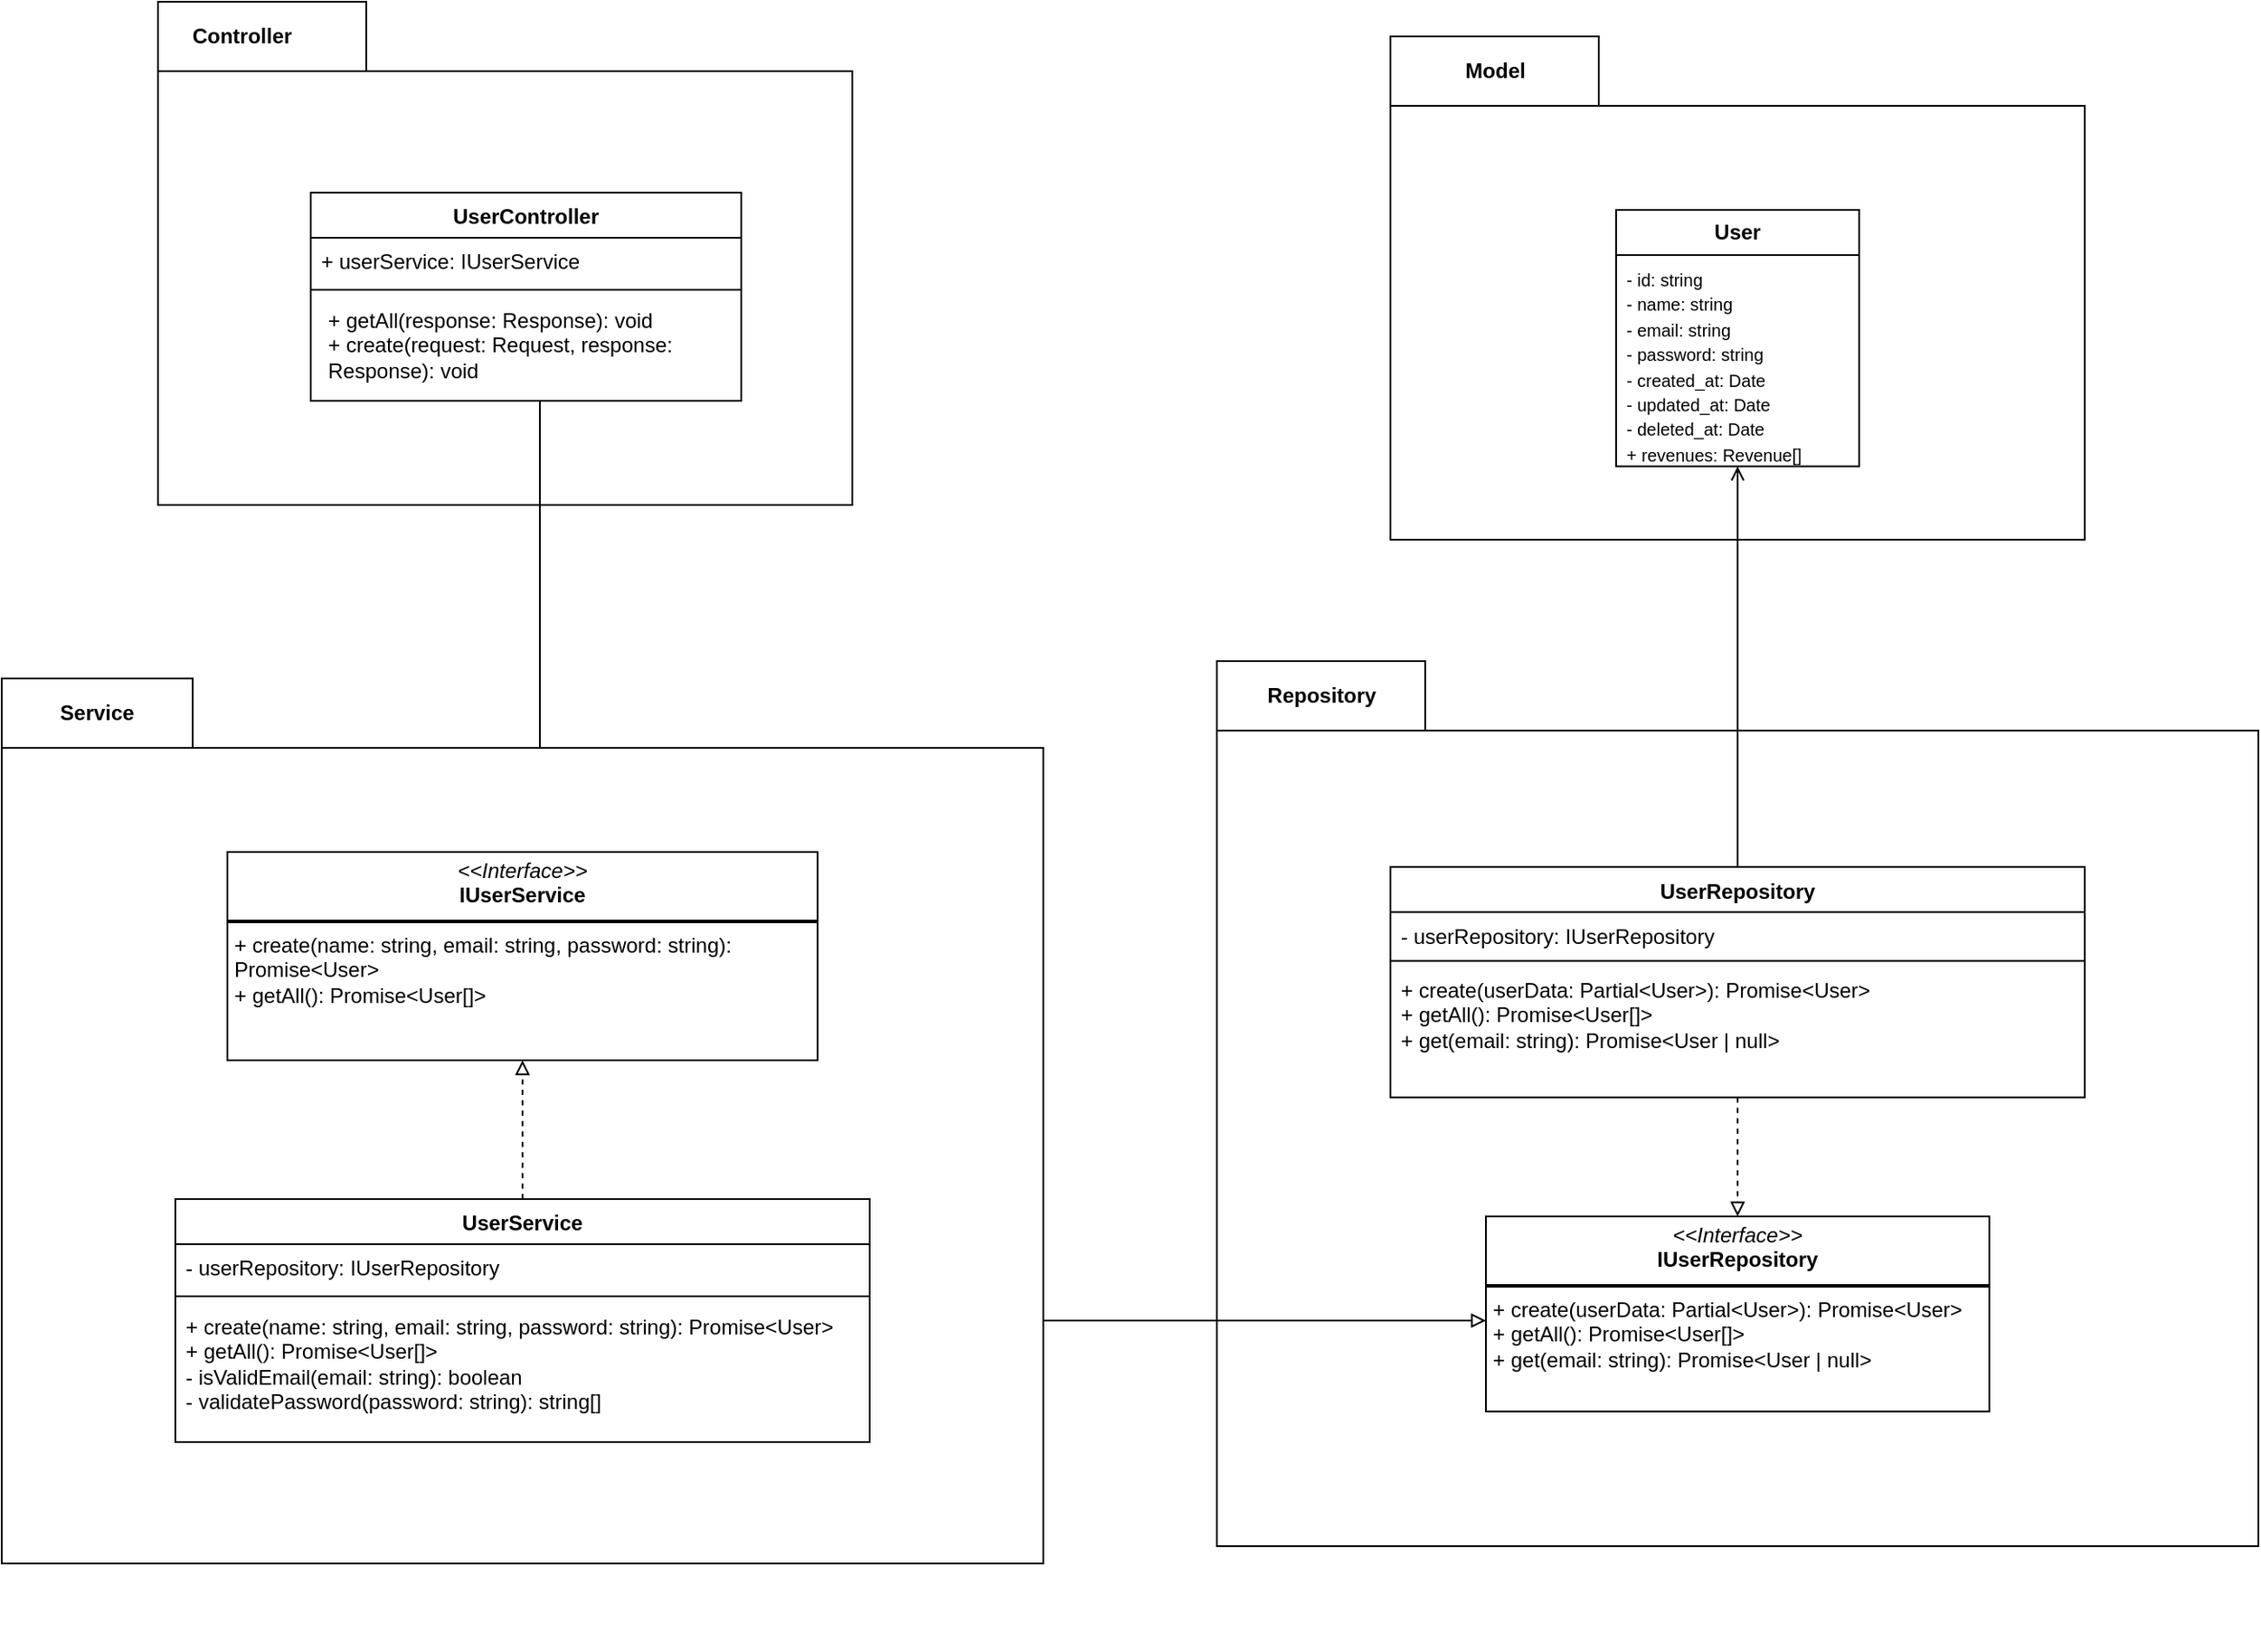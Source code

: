 <mxfile version="26.0.16">
  <diagram name="Page-1" id="IKG87lEvJ_XWtWs9shF6">
    <mxGraphModel dx="5630" dy="3833" grid="1" gridSize="10" guides="1" tooltips="1" connect="1" arrows="1" fold="1" page="1" pageScale="1" pageWidth="850" pageHeight="1100" math="0" shadow="0">
      <root>
        <mxCell id="0" />
        <mxCell id="1" parent="0" />
        <mxCell id="lSVCM533TIFp5RTR2x2p-199" value="" style="shape=folder;fontStyle=1;spacingTop=10;tabWidth=120;tabHeight=40;tabPosition=left;html=1;whiteSpace=wrap;" vertex="1" parent="1">
          <mxGeometry x="-80" y="-470" width="600" height="510" as="geometry" />
        </mxCell>
        <mxCell id="lSVCM533TIFp5RTR2x2p-209" value="" style="group" vertex="1" connectable="0" parent="1">
          <mxGeometry x="20" y="-830" width="400" height="290" as="geometry" />
        </mxCell>
        <mxCell id="lSVCM533TIFp5RTR2x2p-206" value="&lt;span style=&quot;color: rgba(0, 0, 0, 0); font-family: monospace; font-size: 0px; font-weight: 400; text-align: start; text-wrap-mode: nowrap;&quot;&gt;%3CmxGraphModel%3E%3Croot%3E%3CmxCell%20id%3D%220%22%2F%3E%3CmxCell%20id%3D%221%22%20parent%3D%220%22%2F%3E%3CmxCell%20id%3D%222%22%20value%3D%22Repository%22%20style%3D%22text%3Balign%3Dcenter%3BfontStyle%3D1%3BverticalAlign%3Dmiddle%3BspacingLeft%3D3%3BspacingRight%3D3%3BstrokeColor%3Dnone%3Brotatable%3D0%3Bpoints%3D%5B%5B0%2C0.5%5D%2C%5B1%2C0.5%5D%5D%3BportConstraint%3Deastwest%3Bhtml%3D1%3B%22%20vertex%3D%221%22%20parent%3D%221%22%3E%3CmxGeometry%20x%3D%22-750%22%20y%3D%22200%22%20width%3D%22120%22%20height%3D%2240%22%20as%3D%22geometry%22%2F%3E%3C%2FmxCell%3E%3C%2Froot%3E%3C%2FmxGraphModel%3E&lt;/span&gt;" style="shape=folder;fontStyle=1;spacingTop=10;tabWidth=120;tabHeight=40;tabPosition=left;html=1;whiteSpace=wrap;" vertex="1" parent="lSVCM533TIFp5RTR2x2p-209">
          <mxGeometry width="400" height="290" as="geometry" />
        </mxCell>
        <mxCell id="lSVCM533TIFp5RTR2x2p-152" value="&lt;b&gt;User&lt;/b&gt;" style="swimlane;fontStyle=0;childLayout=stackLayout;horizontal=1;startSize=26;fillColor=none;horizontalStack=0;resizeParent=1;resizeParentMax=0;resizeLast=0;collapsible=1;marginBottom=0;whiteSpace=wrap;html=1;" vertex="1" parent="lSVCM533TIFp5RTR2x2p-209">
          <mxGeometry x="130" y="99.999" width="140" height="147.746" as="geometry" />
        </mxCell>
        <mxCell id="lSVCM533TIFp5RTR2x2p-153" value="&lt;span style=&quot;text-align: center; font-size: 10px;&quot;&gt;- id: string&lt;br&gt;- name: string&lt;br&gt;- email: string&lt;br&gt;- password: string&lt;br&gt;- created_at: Date&lt;br&gt;- updated_at: Date&lt;br&gt;- deleted_at: Date&lt;br&gt;+ revenues: Revenue[]&lt;/span&gt;" style="text;strokeColor=none;fillColor=none;align=left;verticalAlign=top;spacingLeft=4;spacingRight=4;overflow=hidden;rotatable=0;points=[[0,0.5],[1,0.5]];portConstraint=eastwest;whiteSpace=wrap;html=1;" vertex="1" parent="lSVCM533TIFp5RTR2x2p-152">
          <mxGeometry y="26" width="140" height="121.746" as="geometry" />
        </mxCell>
        <mxCell id="lSVCM533TIFp5RTR2x2p-207" value="Model" style="text;align=center;fontStyle=1;verticalAlign=middle;spacingLeft=3;spacingRight=3;strokeColor=none;rotatable=0;points=[[0,0.5],[1,0.5]];portConstraint=eastwest;html=1;" vertex="1" parent="lSVCM533TIFp5RTR2x2p-209">
          <mxGeometry width="120" height="40" as="geometry" />
        </mxCell>
        <mxCell id="lSVCM533TIFp5RTR2x2p-38" value="&#xa;  &#xa;    &#xa;      &#xa;        &#xa;        &#xa;        &#xa;          &#xa;        &#xa;        &#xa;          &#xa;        &#xa;        &#xa;          &#xa;        &#xa;        &#xa;          &#xa;        &#xa;        &#xa;          &#xa;        &#xa;        &#xa;          &#xa;        &#xa;        &#xa;        &#xa;          &#xa;        &#xa;        &#xa;        &#xa;          &#xa;        &#xa;        &#xa;        &#xa;          &#xa;        &#xa;        &#xa;        &#xa;          &#xa;        &#xa;        &#xa;        &#xa;          &#xa;        &#xa;&#xa;        &#xa;        &#xa;        &#xa;        &#xa;      &#xa;    &#xa;  &#xa;" style="text;whiteSpace=wrap;html=1;fontSize=12;" vertex="1" parent="1">
          <mxGeometry x="-720" y="-670" width="30" height="770" as="geometry" />
        </mxCell>
        <mxCell id="lSVCM533TIFp5RTR2x2p-39" value="&#xa;  &#xa;    &#xa;      &#xa;        &#xa;        &#xa;        &#xa;          &#xa;        &#xa;        &#xa;          &#xa;        &#xa;        &#xa;          &#xa;        &#xa;        &#xa;          &#xa;        &#xa;        &#xa;          &#xa;        &#xa;        &#xa;          &#xa;        &#xa;        &#xa;        &#xa;          &#xa;        &#xa;        &#xa;        &#xa;          &#xa;        &#xa;        &#xa;        &#xa;          &#xa;        &#xa;        &#xa;        &#xa;          &#xa;        &#xa;        &#xa;        &#xa;          &#xa;        &#xa;&#xa;        &#xa;        &#xa;        &#xa;        &#xa;      &#xa;    &#xa;  &#xa;" style="text;whiteSpace=wrap;html=1;fontSize=12;" vertex="1" parent="1">
          <mxGeometry x="-720" y="-670" width="30" height="770" as="geometry" />
        </mxCell>
        <mxCell id="lSVCM533TIFp5RTR2x2p-208" style="edgeStyle=orthogonalEdgeStyle;rounded=0;orthogonalLoop=1;jettySize=auto;html=1;endArrow=open;endFill=0;" edge="1" parent="1" source="lSVCM533TIFp5RTR2x2p-127" target="lSVCM533TIFp5RTR2x2p-152">
          <mxGeometry relative="1" as="geometry" />
        </mxCell>
        <mxCell id="lSVCM533TIFp5RTR2x2p-127" value="&lt;b&gt;UserRepository&lt;/b&gt;" style="swimlane;fontStyle=1;align=center;verticalAlign=top;childLayout=stackLayout;horizontal=1;startSize=26;horizontalStack=0;resizeParent=1;resizeParentMax=0;resizeLast=0;collapsible=1;marginBottom=0;whiteSpace=wrap;html=1;fontSize=12;" vertex="1" parent="1">
          <mxGeometry x="20" y="-351.384" width="400" height="132.762" as="geometry" />
        </mxCell>
        <mxCell id="lSVCM533TIFp5RTR2x2p-128" value="- userRepository: IUserRepository&lt;div&gt;&lt;br&gt;&lt;/div&gt;" style="text;strokeColor=none;fillColor=none;align=left;verticalAlign=top;spacingLeft=4;spacingRight=4;overflow=hidden;rotatable=0;points=[[0,0.5],[1,0.5]];portConstraint=eastwest;whiteSpace=wrap;html=1;fontSize=12;" vertex="1" parent="lSVCM533TIFp5RTR2x2p-127">
          <mxGeometry y="26" width="400" height="24.349" as="geometry" />
        </mxCell>
        <mxCell id="lSVCM533TIFp5RTR2x2p-129" value="" style="line;strokeWidth=1;fillColor=none;align=left;verticalAlign=middle;spacingTop=-1;spacingLeft=3;spacingRight=3;rotatable=0;labelPosition=right;points=[];portConstraint=eastwest;strokeColor=inherit;fontSize=12;" vertex="1" parent="lSVCM533TIFp5RTR2x2p-127">
          <mxGeometry y="50.349" width="400" height="7.492" as="geometry" />
        </mxCell>
        <mxCell id="lSVCM533TIFp5RTR2x2p-130" value="&lt;span style=&quot;text-align: center;&quot;&gt;+ create(userData: Partial&amp;lt;User&amp;gt;): Promise&amp;lt;User&amp;gt;&lt;/span&gt;&lt;br style=&quot;text-align: center;&quot;&gt;&lt;span style=&quot;text-align: center;&quot;&gt;+ getAll(): Promise&amp;lt;User[]&amp;gt;&lt;/span&gt;&lt;br style=&quot;text-align: center;&quot;&gt;&lt;span style=&quot;text-align: center;&quot;&gt;+ get(email: string): Promise&amp;lt;User | null&amp;gt;&lt;/span&gt;" style="text;strokeColor=none;fillColor=none;align=left;verticalAlign=top;spacingLeft=4;spacingRight=4;overflow=hidden;rotatable=0;points=[[0,0.5],[1,0.5]];portConstraint=eastwest;whiteSpace=wrap;html=1;fontSize=12;" vertex="1" parent="lSVCM533TIFp5RTR2x2p-127">
          <mxGeometry y="57.841" width="400" height="74.921" as="geometry" />
        </mxCell>
        <mxCell id="lSVCM533TIFp5RTR2x2p-131" style="edgeStyle=orthogonalEdgeStyle;rounded=0;orthogonalLoop=1;jettySize=auto;html=1;endArrow=block;endFill=0;fontSize=12;dashed=1;" edge="1" parent="1" source="lSVCM533TIFp5RTR2x2p-127" target="lSVCM533TIFp5RTR2x2p-124">
          <mxGeometry relative="1" as="geometry">
            <mxPoint x="400" y="427.603" as="sourcePoint" />
            <mxPoint x="1500" y="510.952" as="targetPoint" />
            <Array as="points" />
          </mxGeometry>
        </mxCell>
        <mxCell id="lSVCM533TIFp5RTR2x2p-204" value="" style="group" vertex="1" connectable="0" parent="1">
          <mxGeometry x="-690" y="-850" width="400" height="290" as="geometry" />
        </mxCell>
        <mxCell id="lSVCM533TIFp5RTR2x2p-202" value="" style="shape=folder;fontStyle=1;spacingTop=10;tabWidth=120;tabHeight=40;tabPosition=left;html=1;whiteSpace=wrap;" vertex="1" parent="lSVCM533TIFp5RTR2x2p-204">
          <mxGeometry width="400" height="290" as="geometry" />
        </mxCell>
        <mxCell id="lSVCM533TIFp5RTR2x2p-112" value="UserController" style="swimlane;fontStyle=1;align=center;verticalAlign=top;childLayout=stackLayout;horizontal=1;startSize=26;horizontalStack=0;resizeParent=1;resizeParentMax=0;resizeLast=0;collapsible=1;marginBottom=0;whiteSpace=wrap;html=1;fontSize=12;" vertex="1" parent="lSVCM533TIFp5RTR2x2p-204">
          <mxGeometry x="88" y="110" width="248" height="120" as="geometry" />
        </mxCell>
        <mxCell id="lSVCM533TIFp5RTR2x2p-113" value="&lt;div&gt;+ userService: IUserService&lt;/div&gt;&lt;div&gt;&amp;nbsp;&lt;br&gt;&lt;p style=&quot;margin: 0px 0px 0px 4px;&quot;&gt;&lt;span style=&quot;text-align: center;&quot;&gt;+ getAll(response: Response): void&lt;/span&gt;&lt;/p&gt;&lt;p style=&quot;margin: 0px 0px 0px 4px;&quot;&gt;&lt;span style=&quot;text-align: center;&quot;&gt;+ create(request: Request, response: Response): void&lt;/span&gt;&lt;/p&gt;&lt;/div&gt;" style="text;strokeColor=none;fillColor=none;align=left;verticalAlign=top;spacingLeft=4;spacingRight=4;overflow=hidden;rotatable=0;points=[[0,0.5],[1,0.5]];portConstraint=eastwest;whiteSpace=wrap;html=1;fontSize=12;" vertex="1" parent="lSVCM533TIFp5RTR2x2p-112">
          <mxGeometry y="26" width="248" height="26" as="geometry" />
        </mxCell>
        <mxCell id="lSVCM533TIFp5RTR2x2p-114" value="" style="line;strokeWidth=1;fillColor=none;align=left;verticalAlign=middle;spacingTop=-1;spacingLeft=3;spacingRight=3;rotatable=0;labelPosition=right;points=[];portConstraint=eastwest;strokeColor=inherit;fontSize=12;" vertex="1" parent="lSVCM533TIFp5RTR2x2p-112">
          <mxGeometry y="52" width="248" height="8" as="geometry" />
        </mxCell>
        <mxCell id="lSVCM533TIFp5RTR2x2p-115" value="&lt;div&gt;&lt;p style=&quot;margin: 0px 0px 0px 4px;&quot;&gt;&lt;span style=&quot;text-align: center;&quot;&gt;+ getAll(response: Response): void&lt;/span&gt;&lt;/p&gt;&lt;p style=&quot;margin: 0px 0px 0px 4px;&quot;&gt;&lt;span style=&quot;text-align: center;&quot;&gt;+ create(request: Request, response: Response): void&lt;/span&gt;&lt;/p&gt;&lt;/div&gt;" style="text;strokeColor=none;fillColor=none;align=left;verticalAlign=top;spacingLeft=4;spacingRight=4;overflow=hidden;rotatable=0;points=[[0,0.5],[1,0.5]];portConstraint=eastwest;whiteSpace=wrap;html=1;fontSize=12;" vertex="1" parent="lSVCM533TIFp5RTR2x2p-112">
          <mxGeometry y="60" width="248" height="60" as="geometry" />
        </mxCell>
        <mxCell id="lSVCM533TIFp5RTR2x2p-203" value="Controller" style="text;align=center;fontStyle=1;verticalAlign=middle;spacingLeft=3;spacingRight=3;strokeColor=none;rotatable=0;points=[[0,0.5],[1,0.5]];portConstraint=eastwest;html=1;" vertex="1" parent="lSVCM533TIFp5RTR2x2p-204">
          <mxGeometry width="96" height="40" as="geometry" />
        </mxCell>
        <mxCell id="lSVCM533TIFp5RTR2x2p-125" style="edgeStyle=orthogonalEdgeStyle;rounded=0;orthogonalLoop=1;jettySize=auto;html=1;endArrow=block;endFill=0;fontSize=12;" edge="1" parent="1" source="lSVCM533TIFp5RTR2x2p-103" target="lSVCM533TIFp5RTR2x2p-124">
          <mxGeometry relative="1" as="geometry">
            <mxPoint x="-680" y="-90" as="sourcePoint" />
            <mxPoint x="-910" y="30" as="targetPoint" />
            <Array as="points">
              <mxPoint x="-20" y="-90" />
              <mxPoint x="-20" y="-90" />
            </Array>
          </mxGeometry>
        </mxCell>
        <mxCell id="lSVCM533TIFp5RTR2x2p-179" style="edgeStyle=orthogonalEdgeStyle;rounded=0;orthogonalLoop=1;jettySize=auto;html=1;endArrow=open;endFill=0;" edge="1" parent="1" source="lSVCM533TIFp5RTR2x2p-112">
          <mxGeometry relative="1" as="geometry">
            <mxPoint x="-470" y="-360" as="targetPoint" />
            <Array as="points">
              <mxPoint x="-470" y="-360" />
            </Array>
          </mxGeometry>
        </mxCell>
        <mxCell id="lSVCM533TIFp5RTR2x2p-195" value="" style="shape=folder;fontStyle=1;spacingTop=10;tabWidth=110;tabHeight=40;tabPosition=left;html=1;whiteSpace=wrap;" vertex="1" parent="1">
          <mxGeometry x="-780" y="-460" width="600" height="510" as="geometry" />
        </mxCell>
        <mxCell id="lSVCM533TIFp5RTR2x2p-100" value="&lt;p style=&quot;margin:0px;margin-top:4px;text-align:center;&quot;&gt;&lt;font&gt;&lt;i&gt;&amp;lt;&amp;lt;Interface&amp;gt;&amp;gt;&lt;/i&gt;&lt;br&gt;&lt;b&gt;IUserService&lt;/b&gt;&lt;/font&gt;&lt;/p&gt;&lt;hr style=&quot;border-style:solid;&quot;&gt;&lt;p style=&quot;margin:0px;margin-left:4px;&quot;&gt;&lt;span style=&quot;text-align: center; background-color: transparent; color: light-dark(rgb(0, 0, 0), rgb(255, 255, 255));&quot;&gt;&lt;font&gt;+ create(name: string, email: string, password: string): Promise&amp;lt;User&amp;gt;&lt;/font&gt;&lt;/span&gt;&lt;/p&gt;&lt;p style=&quot;margin:0px;margin-left:4px;&quot;&gt;&lt;span style=&quot;text-align: center;&quot;&gt;&lt;font&gt;+ getAll(): Promise&amp;lt;User[]&amp;gt;&lt;/font&gt;&lt;/span&gt;&lt;/p&gt;" style="verticalAlign=top;align=left;overflow=fill;html=1;whiteSpace=wrap;fontSize=12;" vertex="1" parent="1">
          <mxGeometry x="-650" y="-360" width="340" height="120" as="geometry" />
        </mxCell>
        <mxCell id="lSVCM533TIFp5RTR2x2p-121" style="edgeStyle=orthogonalEdgeStyle;rounded=0;orthogonalLoop=1;jettySize=auto;html=1;dashed=1;endArrow=block;endFill=0;strokeWidth=1;fontSize=12;" edge="1" parent="1" source="lSVCM533TIFp5RTR2x2p-103" target="lSVCM533TIFp5RTR2x2p-100">
          <mxGeometry relative="1" as="geometry" />
        </mxCell>
        <mxCell id="lSVCM533TIFp5RTR2x2p-103" value="&lt;b&gt;UserService&lt;/b&gt;" style="swimlane;fontStyle=1;align=center;verticalAlign=top;childLayout=stackLayout;horizontal=1;startSize=26;horizontalStack=0;resizeParent=1;resizeParentMax=0;resizeLast=0;collapsible=1;marginBottom=0;whiteSpace=wrap;html=1;fontSize=12;" vertex="1" parent="1">
          <mxGeometry x="-680" y="-160" width="400" height="140" as="geometry" />
        </mxCell>
        <mxCell id="lSVCM533TIFp5RTR2x2p-104" value="- userRepository: IUserRepository&lt;div&gt;&lt;br&gt;&lt;/div&gt;" style="text;strokeColor=none;fillColor=none;align=left;verticalAlign=top;spacingLeft=4;spacingRight=4;overflow=hidden;rotatable=0;points=[[0,0.5],[1,0.5]];portConstraint=eastwest;whiteSpace=wrap;html=1;fontSize=12;" vertex="1" parent="lSVCM533TIFp5RTR2x2p-103">
          <mxGeometry y="26" width="400" height="26" as="geometry" />
        </mxCell>
        <mxCell id="lSVCM533TIFp5RTR2x2p-105" value="" style="line;strokeWidth=1;fillColor=none;align=left;verticalAlign=middle;spacingTop=-1;spacingLeft=3;spacingRight=3;rotatable=0;labelPosition=right;points=[];portConstraint=eastwest;strokeColor=inherit;fontSize=12;" vertex="1" parent="lSVCM533TIFp5RTR2x2p-103">
          <mxGeometry y="52" width="400" height="8" as="geometry" />
        </mxCell>
        <mxCell id="lSVCM533TIFp5RTR2x2p-106" value="&lt;span style=&quot;text-align: center;&quot;&gt;+ create(name: string, email: string, password: string): Promise&amp;lt;User&amp;gt;&lt;/span&gt;&lt;br style=&quot;text-align: center;&quot;&gt;&lt;span style=&quot;text-align: center;&quot;&gt;+ getAll(): Promise&amp;lt;User[]&amp;gt;&lt;/span&gt;&lt;br style=&quot;text-align: center;&quot;&gt;&lt;span style=&quot;text-align: center;&quot;&gt;- isValidEmail(email: string): boolean&lt;/span&gt;&lt;br style=&quot;text-align: center;&quot;&gt;&lt;span style=&quot;text-align: center;&quot;&gt;- validatePassword(password: string): string[]&lt;/span&gt;" style="text;strokeColor=none;fillColor=none;align=left;verticalAlign=top;spacingLeft=4;spacingRight=4;overflow=hidden;rotatable=0;points=[[0,0.5],[1,0.5]];portConstraint=eastwest;whiteSpace=wrap;html=1;fontSize=12;" vertex="1" parent="lSVCM533TIFp5RTR2x2p-103">
          <mxGeometry y="60" width="400" height="80" as="geometry" />
        </mxCell>
        <mxCell id="lSVCM533TIFp5RTR2x2p-197" value="&lt;span style=&quot;font-weight: 700; text-wrap-mode: nowrap;&quot;&gt;Service&lt;/span&gt;" style="text;html=1;align=center;verticalAlign=middle;whiteSpace=wrap;rounded=0;" vertex="1" parent="1">
          <mxGeometry x="-780" y="-460" width="110" height="40" as="geometry" />
        </mxCell>
        <mxCell id="lSVCM533TIFp5RTR2x2p-159" value="Repository" style="text;align=center;fontStyle=1;verticalAlign=middle;spacingLeft=3;spacingRight=3;strokeColor=none;rotatable=0;points=[[0,0.5],[1,0.5]];portConstraint=eastwest;html=1;" vertex="1" parent="1">
          <mxGeometry x="-80" y="-470" width="120" height="40" as="geometry" />
        </mxCell>
        <mxCell id="lSVCM533TIFp5RTR2x2p-124" value="&lt;p style=&quot;margin:0px;margin-top:4px;text-align:center;&quot;&gt;&lt;font&gt;&lt;i&gt;&amp;lt;&amp;lt;Interface&amp;gt;&amp;gt;&lt;/i&gt;&lt;br&gt;&lt;b&gt;IUserRepository&lt;/b&gt;&lt;br&gt;&lt;/font&gt;&lt;/p&gt;&lt;hr style=&quot;border-style:solid;&quot;&gt;&lt;p style=&quot;margin:0px;margin-left:4px;&quot;&gt;&lt;span style=&quot;text-align: center;&quot;&gt;+ create(userData: Partial&amp;lt;User&amp;gt;): Promise&amp;lt;User&amp;gt;&lt;br&gt;+ getAll(): Promise&amp;lt;User[]&amp;gt;&lt;br&gt;+ get(email: string): Promise&amp;lt;User | null&amp;gt;&lt;/span&gt;&lt;/p&gt;" style="verticalAlign=top;align=left;overflow=fill;html=1;whiteSpace=wrap;fontSize=12;" vertex="1" parent="1">
          <mxGeometry x="75" y="-150" width="290" height="112.38" as="geometry" />
        </mxCell>
      </root>
    </mxGraphModel>
  </diagram>
</mxfile>
